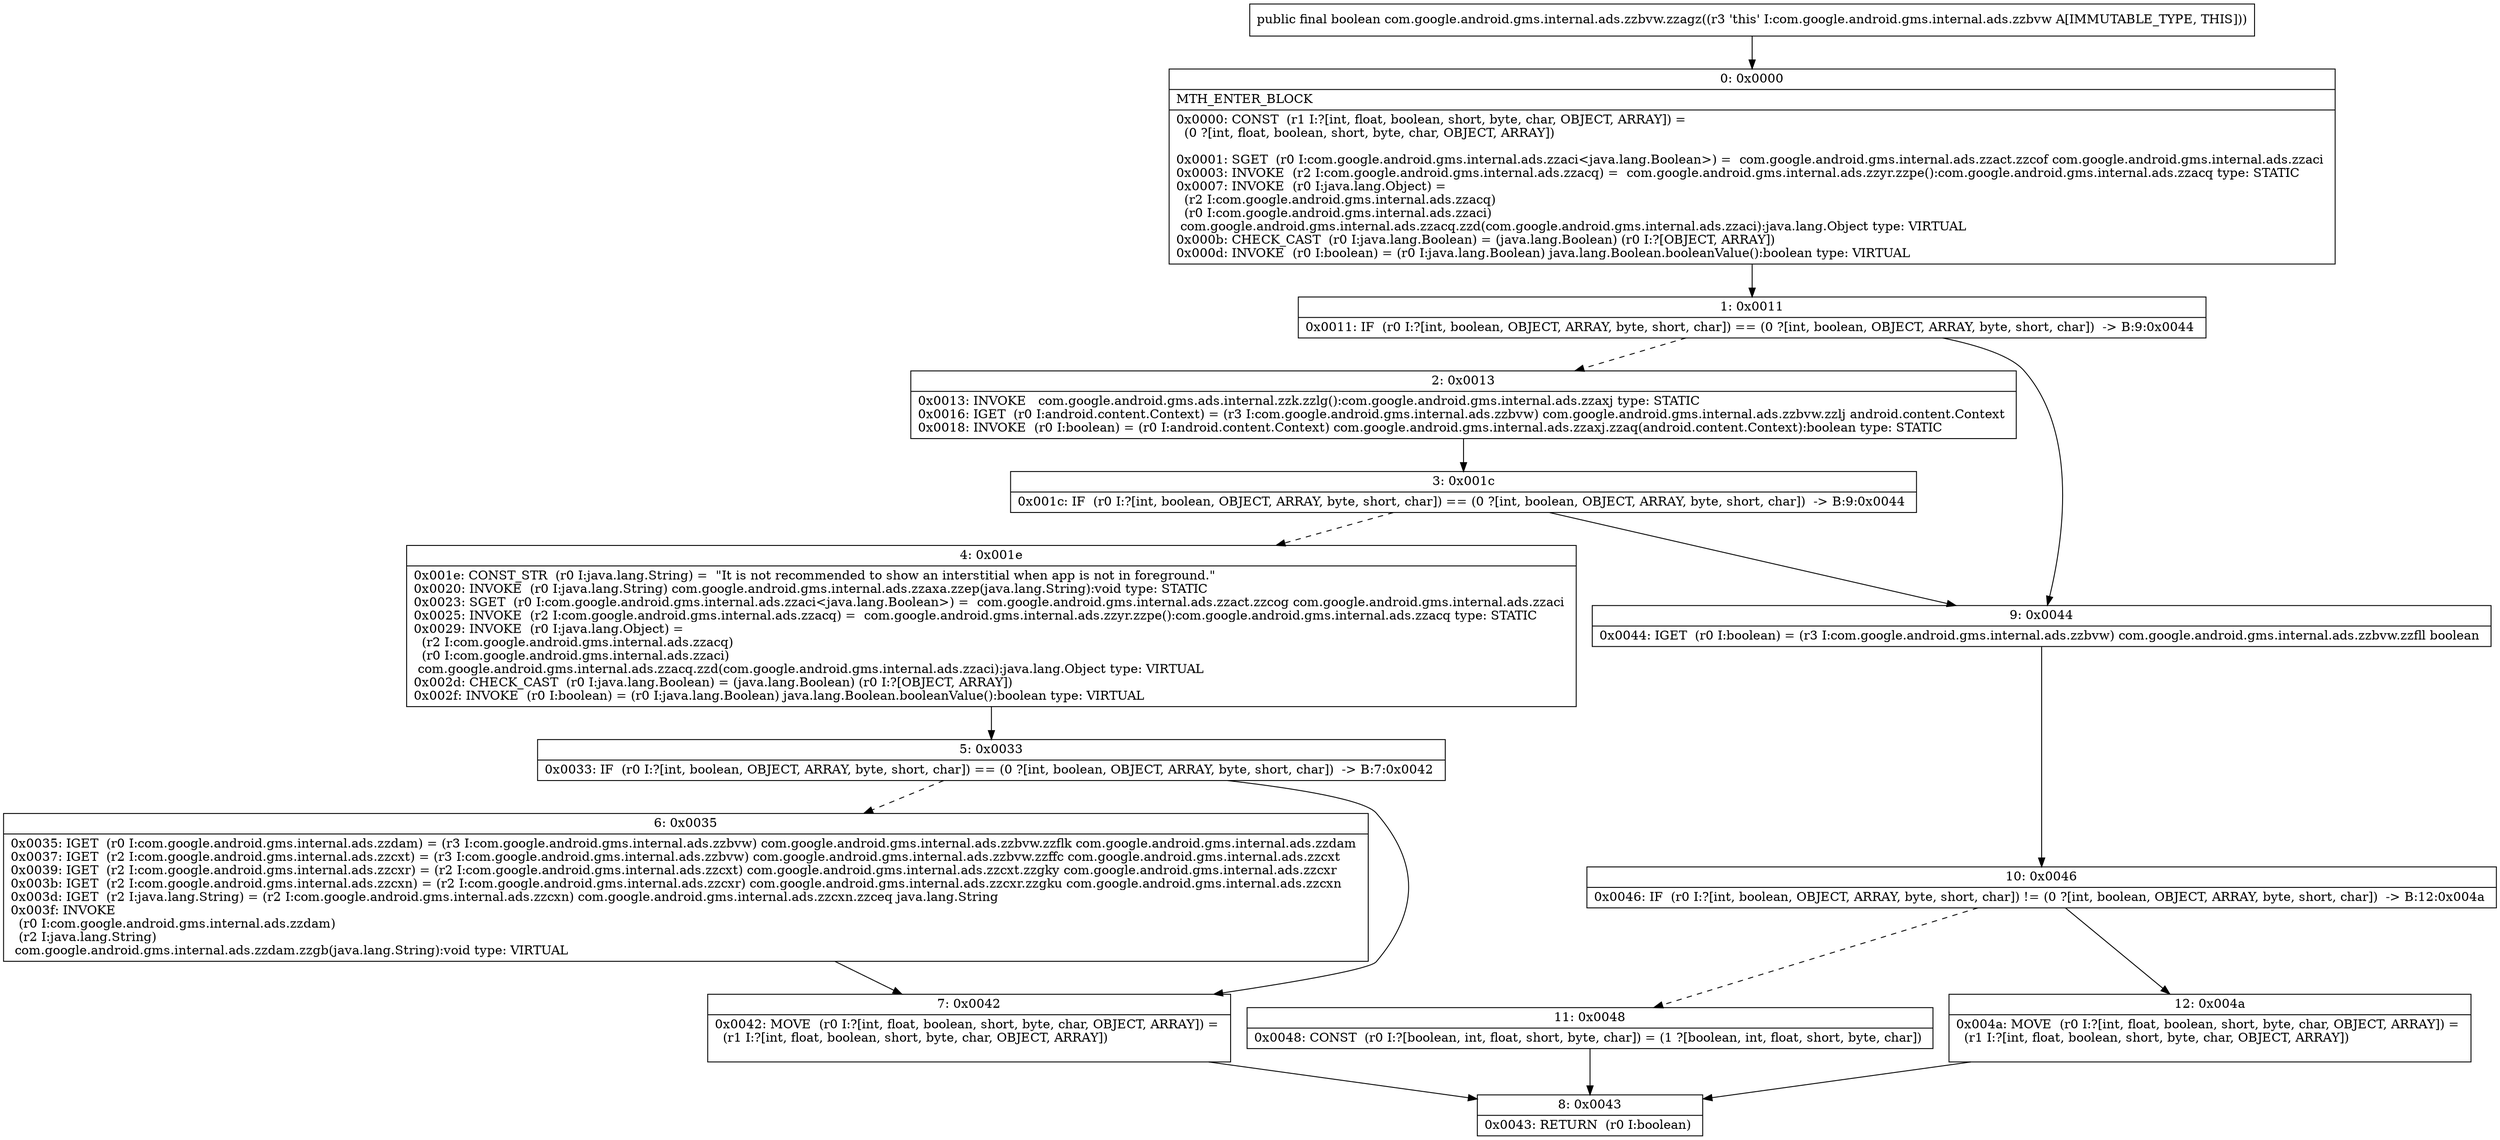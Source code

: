 digraph "CFG forcom.google.android.gms.internal.ads.zzbvw.zzagz()Z" {
Node_0 [shape=record,label="{0\:\ 0x0000|MTH_ENTER_BLOCK\l|0x0000: CONST  (r1 I:?[int, float, boolean, short, byte, char, OBJECT, ARRAY]) = \l  (0 ?[int, float, boolean, short, byte, char, OBJECT, ARRAY])\l \l0x0001: SGET  (r0 I:com.google.android.gms.internal.ads.zzaci\<java.lang.Boolean\>) =  com.google.android.gms.internal.ads.zzact.zzcof com.google.android.gms.internal.ads.zzaci \l0x0003: INVOKE  (r2 I:com.google.android.gms.internal.ads.zzacq) =  com.google.android.gms.internal.ads.zzyr.zzpe():com.google.android.gms.internal.ads.zzacq type: STATIC \l0x0007: INVOKE  (r0 I:java.lang.Object) = \l  (r2 I:com.google.android.gms.internal.ads.zzacq)\l  (r0 I:com.google.android.gms.internal.ads.zzaci)\l com.google.android.gms.internal.ads.zzacq.zzd(com.google.android.gms.internal.ads.zzaci):java.lang.Object type: VIRTUAL \l0x000b: CHECK_CAST  (r0 I:java.lang.Boolean) = (java.lang.Boolean) (r0 I:?[OBJECT, ARRAY]) \l0x000d: INVOKE  (r0 I:boolean) = (r0 I:java.lang.Boolean) java.lang.Boolean.booleanValue():boolean type: VIRTUAL \l}"];
Node_1 [shape=record,label="{1\:\ 0x0011|0x0011: IF  (r0 I:?[int, boolean, OBJECT, ARRAY, byte, short, char]) == (0 ?[int, boolean, OBJECT, ARRAY, byte, short, char])  \-\> B:9:0x0044 \l}"];
Node_2 [shape=record,label="{2\:\ 0x0013|0x0013: INVOKE   com.google.android.gms.ads.internal.zzk.zzlg():com.google.android.gms.internal.ads.zzaxj type: STATIC \l0x0016: IGET  (r0 I:android.content.Context) = (r3 I:com.google.android.gms.internal.ads.zzbvw) com.google.android.gms.internal.ads.zzbvw.zzlj android.content.Context \l0x0018: INVOKE  (r0 I:boolean) = (r0 I:android.content.Context) com.google.android.gms.internal.ads.zzaxj.zzaq(android.content.Context):boolean type: STATIC \l}"];
Node_3 [shape=record,label="{3\:\ 0x001c|0x001c: IF  (r0 I:?[int, boolean, OBJECT, ARRAY, byte, short, char]) == (0 ?[int, boolean, OBJECT, ARRAY, byte, short, char])  \-\> B:9:0x0044 \l}"];
Node_4 [shape=record,label="{4\:\ 0x001e|0x001e: CONST_STR  (r0 I:java.lang.String) =  \"It is not recommended to show an interstitial when app is not in foreground.\" \l0x0020: INVOKE  (r0 I:java.lang.String) com.google.android.gms.internal.ads.zzaxa.zzep(java.lang.String):void type: STATIC \l0x0023: SGET  (r0 I:com.google.android.gms.internal.ads.zzaci\<java.lang.Boolean\>) =  com.google.android.gms.internal.ads.zzact.zzcog com.google.android.gms.internal.ads.zzaci \l0x0025: INVOKE  (r2 I:com.google.android.gms.internal.ads.zzacq) =  com.google.android.gms.internal.ads.zzyr.zzpe():com.google.android.gms.internal.ads.zzacq type: STATIC \l0x0029: INVOKE  (r0 I:java.lang.Object) = \l  (r2 I:com.google.android.gms.internal.ads.zzacq)\l  (r0 I:com.google.android.gms.internal.ads.zzaci)\l com.google.android.gms.internal.ads.zzacq.zzd(com.google.android.gms.internal.ads.zzaci):java.lang.Object type: VIRTUAL \l0x002d: CHECK_CAST  (r0 I:java.lang.Boolean) = (java.lang.Boolean) (r0 I:?[OBJECT, ARRAY]) \l0x002f: INVOKE  (r0 I:boolean) = (r0 I:java.lang.Boolean) java.lang.Boolean.booleanValue():boolean type: VIRTUAL \l}"];
Node_5 [shape=record,label="{5\:\ 0x0033|0x0033: IF  (r0 I:?[int, boolean, OBJECT, ARRAY, byte, short, char]) == (0 ?[int, boolean, OBJECT, ARRAY, byte, short, char])  \-\> B:7:0x0042 \l}"];
Node_6 [shape=record,label="{6\:\ 0x0035|0x0035: IGET  (r0 I:com.google.android.gms.internal.ads.zzdam) = (r3 I:com.google.android.gms.internal.ads.zzbvw) com.google.android.gms.internal.ads.zzbvw.zzflk com.google.android.gms.internal.ads.zzdam \l0x0037: IGET  (r2 I:com.google.android.gms.internal.ads.zzcxt) = (r3 I:com.google.android.gms.internal.ads.zzbvw) com.google.android.gms.internal.ads.zzbvw.zzffc com.google.android.gms.internal.ads.zzcxt \l0x0039: IGET  (r2 I:com.google.android.gms.internal.ads.zzcxr) = (r2 I:com.google.android.gms.internal.ads.zzcxt) com.google.android.gms.internal.ads.zzcxt.zzgky com.google.android.gms.internal.ads.zzcxr \l0x003b: IGET  (r2 I:com.google.android.gms.internal.ads.zzcxn) = (r2 I:com.google.android.gms.internal.ads.zzcxr) com.google.android.gms.internal.ads.zzcxr.zzgku com.google.android.gms.internal.ads.zzcxn \l0x003d: IGET  (r2 I:java.lang.String) = (r2 I:com.google.android.gms.internal.ads.zzcxn) com.google.android.gms.internal.ads.zzcxn.zzceq java.lang.String \l0x003f: INVOKE  \l  (r0 I:com.google.android.gms.internal.ads.zzdam)\l  (r2 I:java.lang.String)\l com.google.android.gms.internal.ads.zzdam.zzgb(java.lang.String):void type: VIRTUAL \l}"];
Node_7 [shape=record,label="{7\:\ 0x0042|0x0042: MOVE  (r0 I:?[int, float, boolean, short, byte, char, OBJECT, ARRAY]) = \l  (r1 I:?[int, float, boolean, short, byte, char, OBJECT, ARRAY])\l \l}"];
Node_8 [shape=record,label="{8\:\ 0x0043|0x0043: RETURN  (r0 I:boolean) \l}"];
Node_9 [shape=record,label="{9\:\ 0x0044|0x0044: IGET  (r0 I:boolean) = (r3 I:com.google.android.gms.internal.ads.zzbvw) com.google.android.gms.internal.ads.zzbvw.zzfll boolean \l}"];
Node_10 [shape=record,label="{10\:\ 0x0046|0x0046: IF  (r0 I:?[int, boolean, OBJECT, ARRAY, byte, short, char]) != (0 ?[int, boolean, OBJECT, ARRAY, byte, short, char])  \-\> B:12:0x004a \l}"];
Node_11 [shape=record,label="{11\:\ 0x0048|0x0048: CONST  (r0 I:?[boolean, int, float, short, byte, char]) = (1 ?[boolean, int, float, short, byte, char]) \l}"];
Node_12 [shape=record,label="{12\:\ 0x004a|0x004a: MOVE  (r0 I:?[int, float, boolean, short, byte, char, OBJECT, ARRAY]) = \l  (r1 I:?[int, float, boolean, short, byte, char, OBJECT, ARRAY])\l \l}"];
MethodNode[shape=record,label="{public final boolean com.google.android.gms.internal.ads.zzbvw.zzagz((r3 'this' I:com.google.android.gms.internal.ads.zzbvw A[IMMUTABLE_TYPE, THIS])) }"];
MethodNode -> Node_0;
Node_0 -> Node_1;
Node_1 -> Node_2[style=dashed];
Node_1 -> Node_9;
Node_2 -> Node_3;
Node_3 -> Node_4[style=dashed];
Node_3 -> Node_9;
Node_4 -> Node_5;
Node_5 -> Node_6[style=dashed];
Node_5 -> Node_7;
Node_6 -> Node_7;
Node_7 -> Node_8;
Node_9 -> Node_10;
Node_10 -> Node_11[style=dashed];
Node_10 -> Node_12;
Node_11 -> Node_8;
Node_12 -> Node_8;
}

